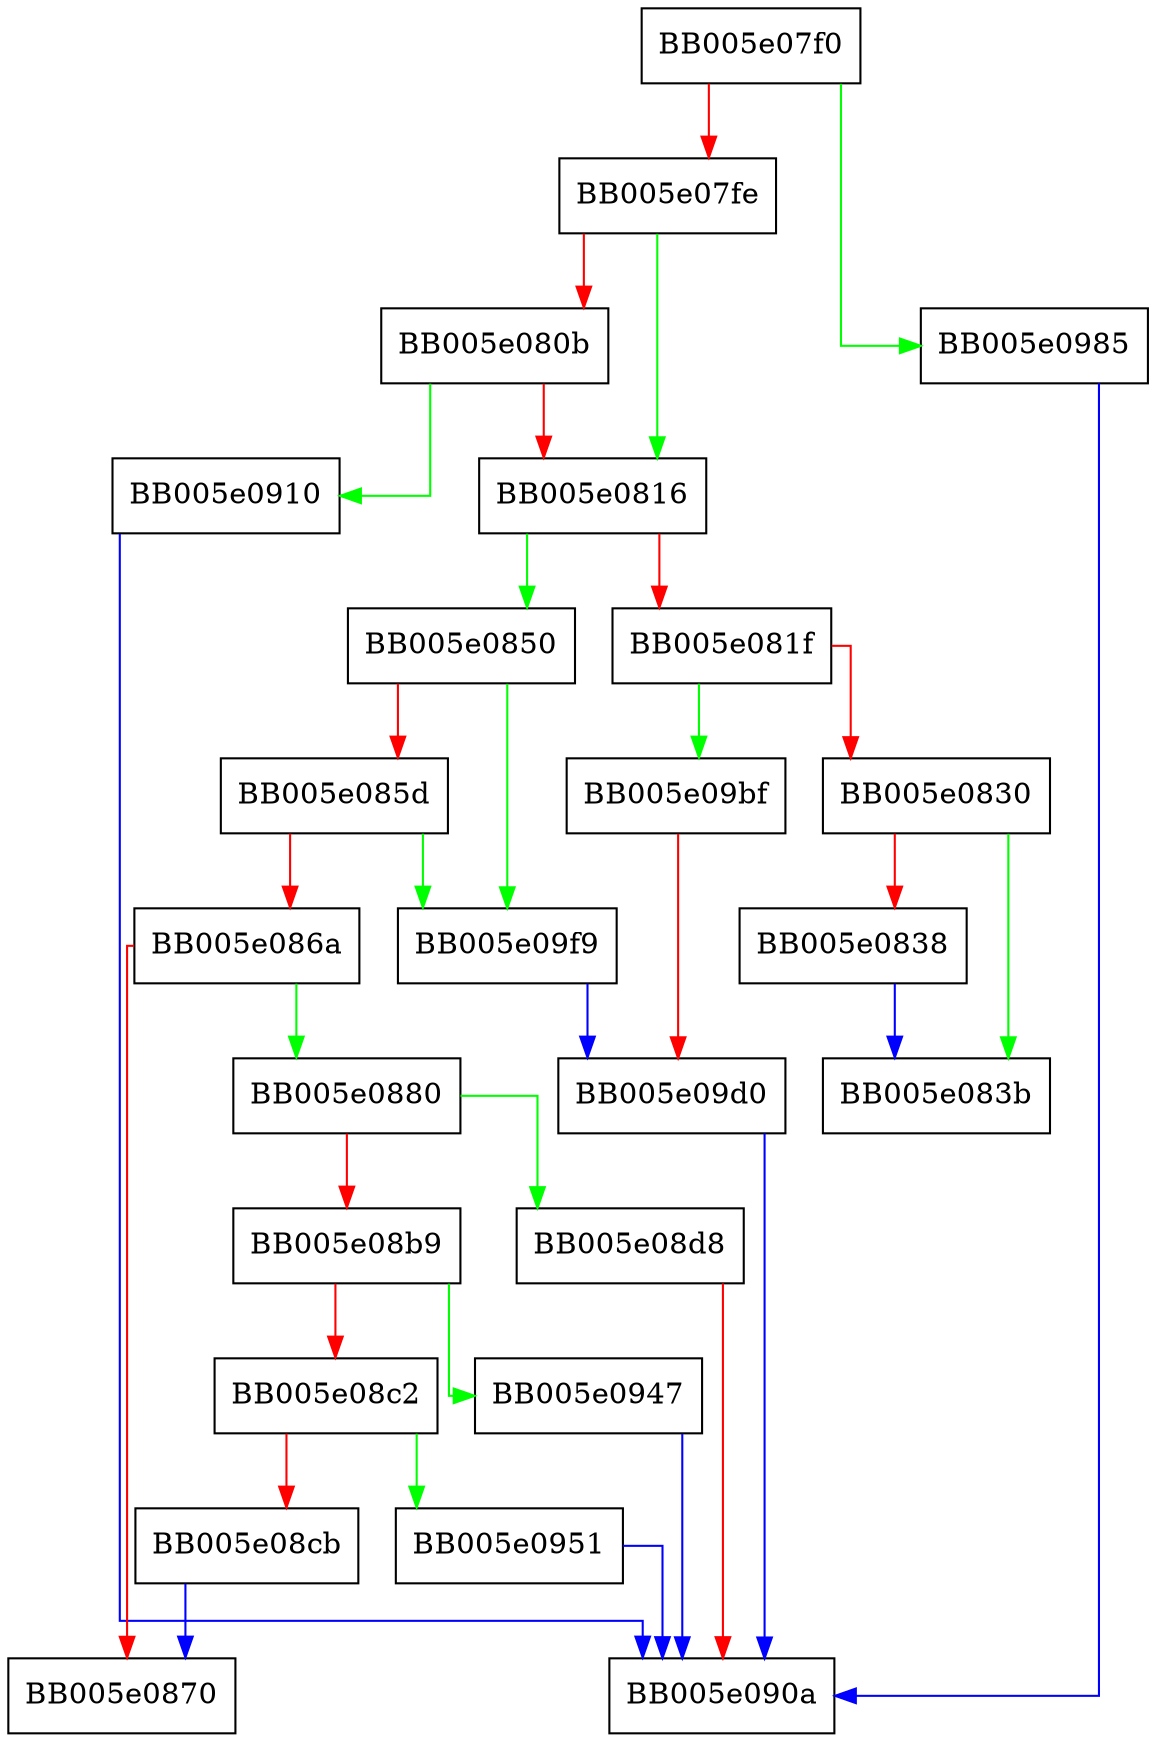 digraph EVP_PKEY_sign {
  node [shape="box"];
  graph [splines=ortho];
  BB005e07f0 -> BB005e0985 [color="green"];
  BB005e07f0 -> BB005e07fe [color="red"];
  BB005e07fe -> BB005e0816 [color="green"];
  BB005e07fe -> BB005e080b [color="red"];
  BB005e080b -> BB005e0910 [color="green"];
  BB005e080b -> BB005e0816 [color="red"];
  BB005e0816 -> BB005e0850 [color="green"];
  BB005e0816 -> BB005e081f [color="red"];
  BB005e081f -> BB005e09bf [color="green"];
  BB005e081f -> BB005e0830 [color="red"];
  BB005e0830 -> BB005e083b [color="green"];
  BB005e0830 -> BB005e0838 [color="red"];
  BB005e0838 -> BB005e083b [color="blue"];
  BB005e0850 -> BB005e09f9 [color="green"];
  BB005e0850 -> BB005e085d [color="red"];
  BB005e085d -> BB005e09f9 [color="green"];
  BB005e085d -> BB005e086a [color="red"];
  BB005e086a -> BB005e0880 [color="green"];
  BB005e086a -> BB005e0870 [color="red"];
  BB005e0880 -> BB005e08d8 [color="green"];
  BB005e0880 -> BB005e08b9 [color="red"];
  BB005e08b9 -> BB005e0947 [color="green"];
  BB005e08b9 -> BB005e08c2 [color="red"];
  BB005e08c2 -> BB005e0951 [color="green"];
  BB005e08c2 -> BB005e08cb [color="red"];
  BB005e08cb -> BB005e0870 [color="blue"];
  BB005e08d8 -> BB005e090a [color="red"];
  BB005e0910 -> BB005e090a [color="blue"];
  BB005e0947 -> BB005e090a [color="blue"];
  BB005e0951 -> BB005e090a [color="blue"];
  BB005e0985 -> BB005e090a [color="blue"];
  BB005e09bf -> BB005e09d0 [color="red"];
  BB005e09d0 -> BB005e090a [color="blue"];
  BB005e09f9 -> BB005e09d0 [color="blue"];
}